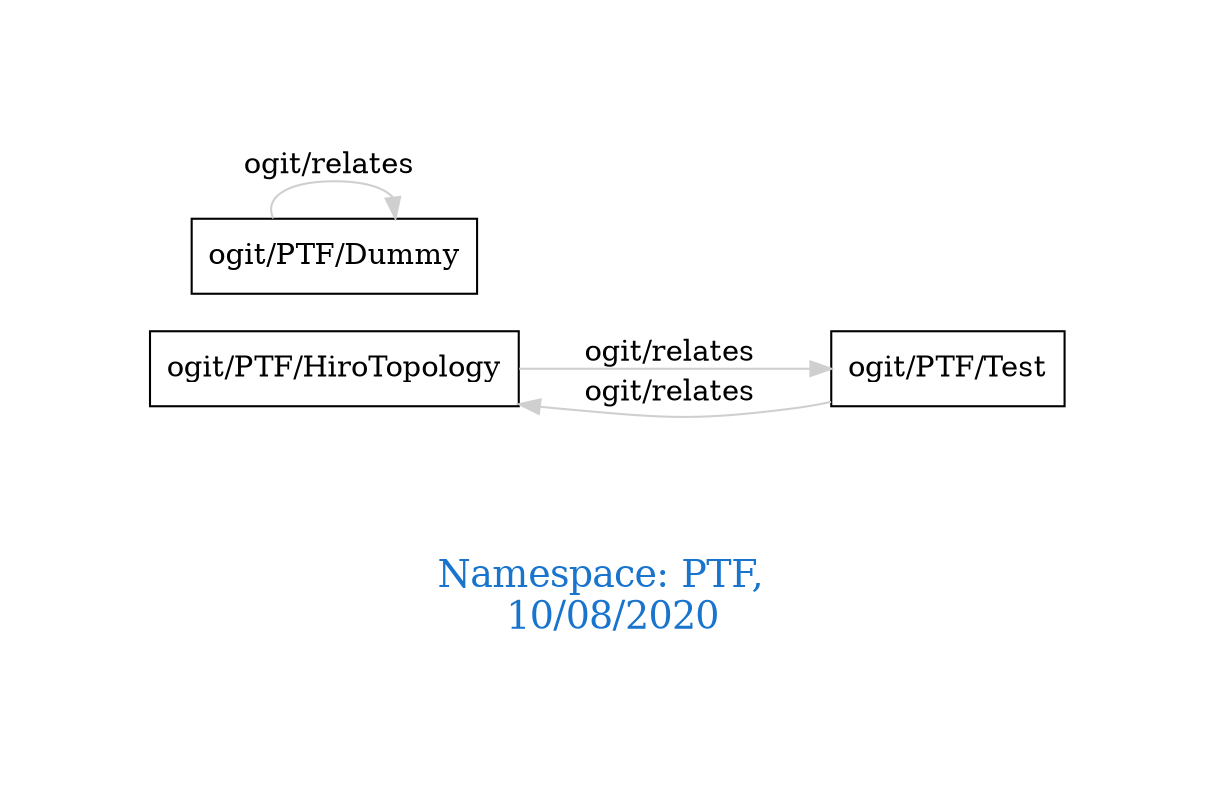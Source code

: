 digraph OGIT_ontology {
 graph [ rankdir= LR,pad=1 
fontsize = 18,
fontcolor= dodgerblue3,label = "\n\n\nNamespace: PTF, \n 10/08/2020"];
node[shape=polygon];
edge [  color="gray81"];

   "ogit/PTF/HiroTopology" -> "ogit/PTF/Test" [label="   ogit/relates    "];
   "ogit/PTF/Test" -> "ogit/PTF/HiroTopology" [label="   ogit/relates    "];
   "ogit/PTF/Dummy" -> "ogit/PTF/Dummy" [label="   ogit/relates    "];
}
